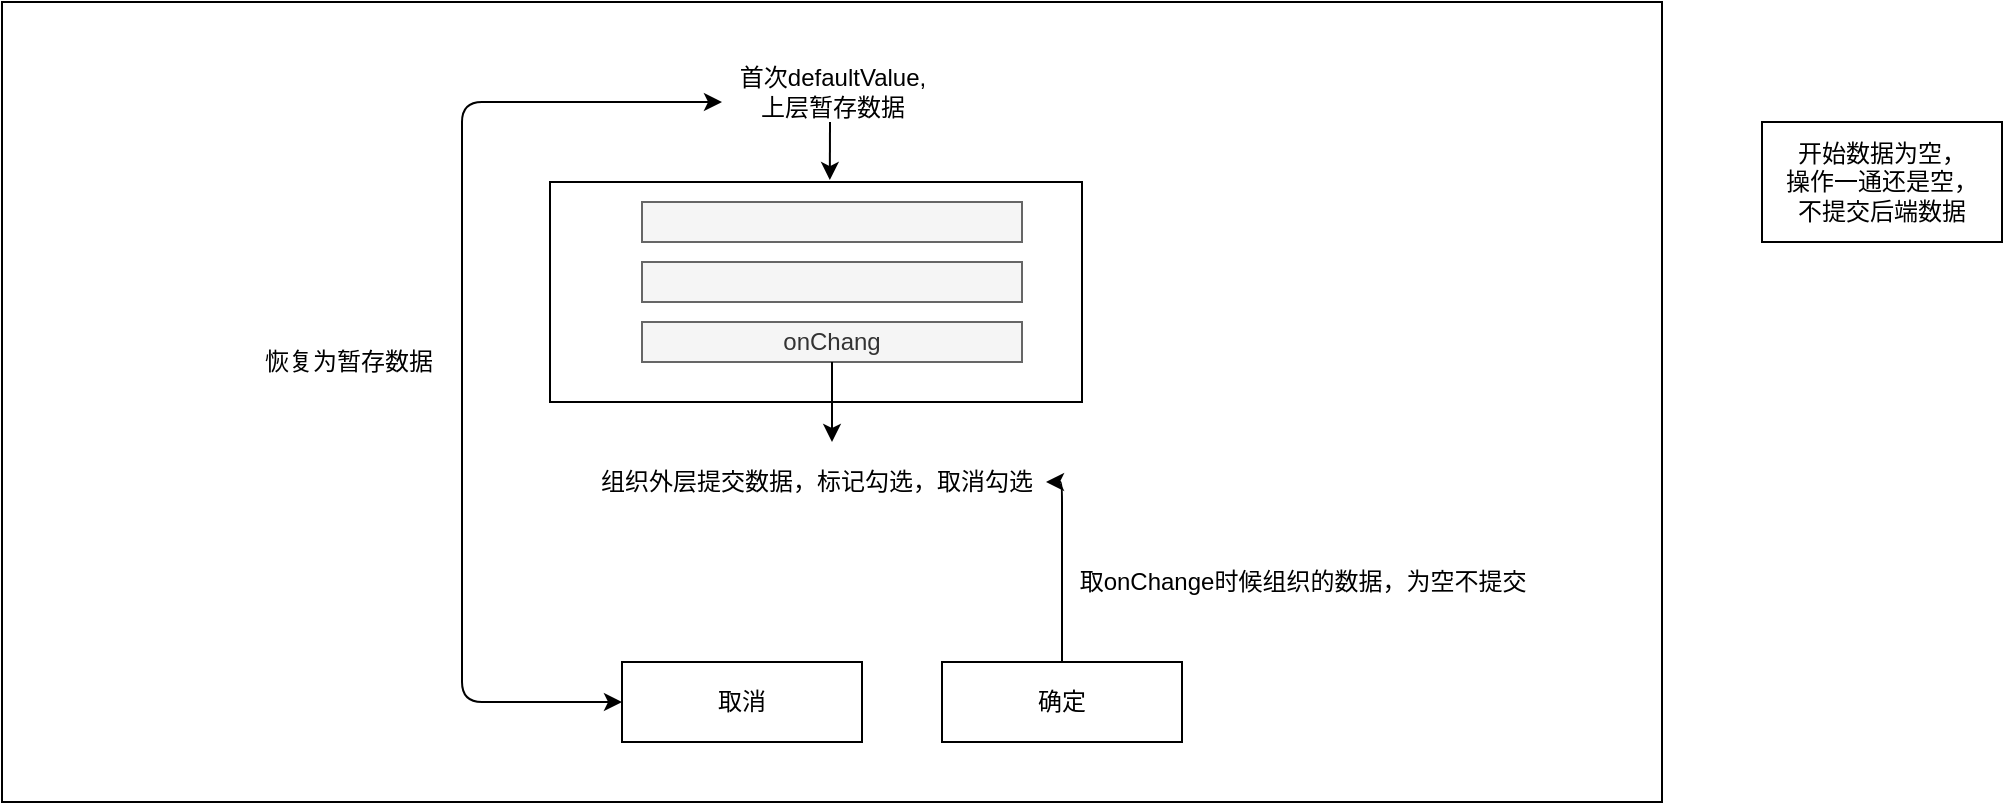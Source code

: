 <mxfile version="14.6.5" type="github">
  <diagram id="aLa3FHg2r4vYx-vsww85" name="Page-1">
    <mxGraphModel dx="1426" dy="794" grid="1" gridSize="10" guides="1" tooltips="1" connect="1" arrows="1" fold="1" page="1" pageScale="1" pageWidth="827" pageHeight="1169" math="0" shadow="0">
      <root>
        <mxCell id="0" />
        <mxCell id="1" parent="0" />
        <mxCell id="L-b4eYi8AkZmki4z9Wjc-21" value="" style="rounded=0;whiteSpace=wrap;html=1;" parent="1" vertex="1">
          <mxGeometry x="20" y="130" width="830" height="400" as="geometry" />
        </mxCell>
        <mxCell id="L-b4eYi8AkZmki4z9Wjc-11" value="" style="rounded=0;whiteSpace=wrap;html=1;" parent="1" vertex="1">
          <mxGeometry x="294" y="220" width="266" height="110" as="geometry" />
        </mxCell>
        <mxCell id="L-b4eYi8AkZmki4z9Wjc-12" value="" style="rounded=0;whiteSpace=wrap;html=1;fillColor=#f5f5f5;strokeColor=#666666;fontColor=#333333;" parent="1" vertex="1">
          <mxGeometry x="340" y="230" width="190" height="20" as="geometry" />
        </mxCell>
        <mxCell id="L-b4eYi8AkZmki4z9Wjc-13" value="" style="rounded=0;whiteSpace=wrap;html=1;fillColor=#f5f5f5;strokeColor=#666666;fontColor=#333333;" parent="1" vertex="1">
          <mxGeometry x="340" y="260" width="190" height="20" as="geometry" />
        </mxCell>
        <mxCell id="L-b4eYi8AkZmki4z9Wjc-14" value="onChang" style="rounded=0;whiteSpace=wrap;html=1;fillColor=#f5f5f5;strokeColor=#666666;fontColor=#333333;" parent="1" vertex="1">
          <mxGeometry x="340" y="290" width="190" height="20" as="geometry" />
        </mxCell>
        <mxCell id="L-b4eYi8AkZmki4z9Wjc-18" value="" style="endArrow=classic;html=1;entryX=0.526;entryY=-0.027;entryDx=0;entryDy=0;entryPerimeter=0;" parent="1" edge="1">
          <mxGeometry width="50" height="50" relative="1" as="geometry">
            <mxPoint x="434" y="190" as="sourcePoint" />
            <mxPoint x="433.916" y="219.03" as="targetPoint" />
          </mxGeometry>
        </mxCell>
        <mxCell id="L-b4eYi8AkZmki4z9Wjc-19" value="首次defaultValue,&lt;br&gt;上层暂存数据&lt;br&gt;" style="text;html=1;align=center;verticalAlign=middle;resizable=0;points=[];autosize=1;strokeColor=none;" parent="1" vertex="1">
          <mxGeometry x="380" y="160" width="110" height="30" as="geometry" />
        </mxCell>
        <mxCell id="L-b4eYi8AkZmki4z9Wjc-20" value="" style="endArrow=classic;html=1;exitX=0.5;exitY=1;exitDx=0;exitDy=0;" parent="1" source="L-b4eYi8AkZmki4z9Wjc-14" edge="1">
          <mxGeometry width="50" height="50" relative="1" as="geometry">
            <mxPoint x="420" y="430" as="sourcePoint" />
            <mxPoint x="435" y="350" as="targetPoint" />
          </mxGeometry>
        </mxCell>
        <mxCell id="L-b4eYi8AkZmki4z9Wjc-22" value="组织外层提交数据，标记勾选，取消勾选" style="text;html=1;align=center;verticalAlign=middle;resizable=0;points=[];autosize=1;strokeColor=none;" parent="1" vertex="1">
          <mxGeometry x="312" y="360" width="230" height="20" as="geometry" />
        </mxCell>
        <mxCell id="L-b4eYi8AkZmki4z9Wjc-23" value="确定" style="rounded=0;whiteSpace=wrap;html=1;" parent="1" vertex="1">
          <mxGeometry x="490" y="460" width="120" height="40" as="geometry" />
        </mxCell>
        <mxCell id="L-b4eYi8AkZmki4z9Wjc-24" value="取消" style="rounded=0;whiteSpace=wrap;html=1;" parent="1" vertex="1">
          <mxGeometry x="330" y="460" width="120" height="40" as="geometry" />
        </mxCell>
        <mxCell id="L-b4eYi8AkZmki4z9Wjc-27" value="" style="endArrow=classic;startArrow=classic;html=1;entryX=0;entryY=0.5;entryDx=0;entryDy=0;" parent="1" target="L-b4eYi8AkZmki4z9Wjc-24" edge="1">
          <mxGeometry width="50" height="50" relative="1" as="geometry">
            <mxPoint x="380" y="180" as="sourcePoint" />
            <mxPoint x="270" y="455" as="targetPoint" />
            <Array as="points">
              <mxPoint x="250" y="180" />
              <mxPoint x="250" y="480" />
            </Array>
          </mxGeometry>
        </mxCell>
        <mxCell id="L-b4eYi8AkZmki4z9Wjc-28" value="恢复为暂存数据" style="text;html=1;align=center;verticalAlign=middle;resizable=0;points=[];autosize=1;strokeColor=none;" parent="1" vertex="1">
          <mxGeometry x="143" y="300" width="100" height="20" as="geometry" />
        </mxCell>
        <mxCell id="L-b4eYi8AkZmki4z9Wjc-29" value="" style="endArrow=classic;html=1;exitX=0.5;exitY=0;exitDx=0;exitDy=0;" parent="1" source="L-b4eYi8AkZmki4z9Wjc-23" target="L-b4eYi8AkZmki4z9Wjc-22" edge="1">
          <mxGeometry width="50" height="50" relative="1" as="geometry">
            <mxPoint x="420" y="420" as="sourcePoint" />
            <mxPoint x="470" y="370" as="targetPoint" />
            <Array as="points">
              <mxPoint x="550" y="370" />
            </Array>
          </mxGeometry>
        </mxCell>
        <mxCell id="L-b4eYi8AkZmki4z9Wjc-30" value="取onChange时候组织的数据，为空不提交" style="text;html=1;align=center;verticalAlign=middle;resizable=0;points=[];autosize=1;strokeColor=none;" parent="1" vertex="1">
          <mxGeometry x="550" y="410" width="240" height="20" as="geometry" />
        </mxCell>
        <mxCell id="XcSG3mJqiO2_OLah6neF-1" value="开始数据为空，&lt;br&gt;操作一通还是空，&lt;br&gt;不提交后端数据" style="rounded=0;whiteSpace=wrap;html=1;" vertex="1" parent="1">
          <mxGeometry x="900" y="190" width="120" height="60" as="geometry" />
        </mxCell>
      </root>
    </mxGraphModel>
  </diagram>
</mxfile>

